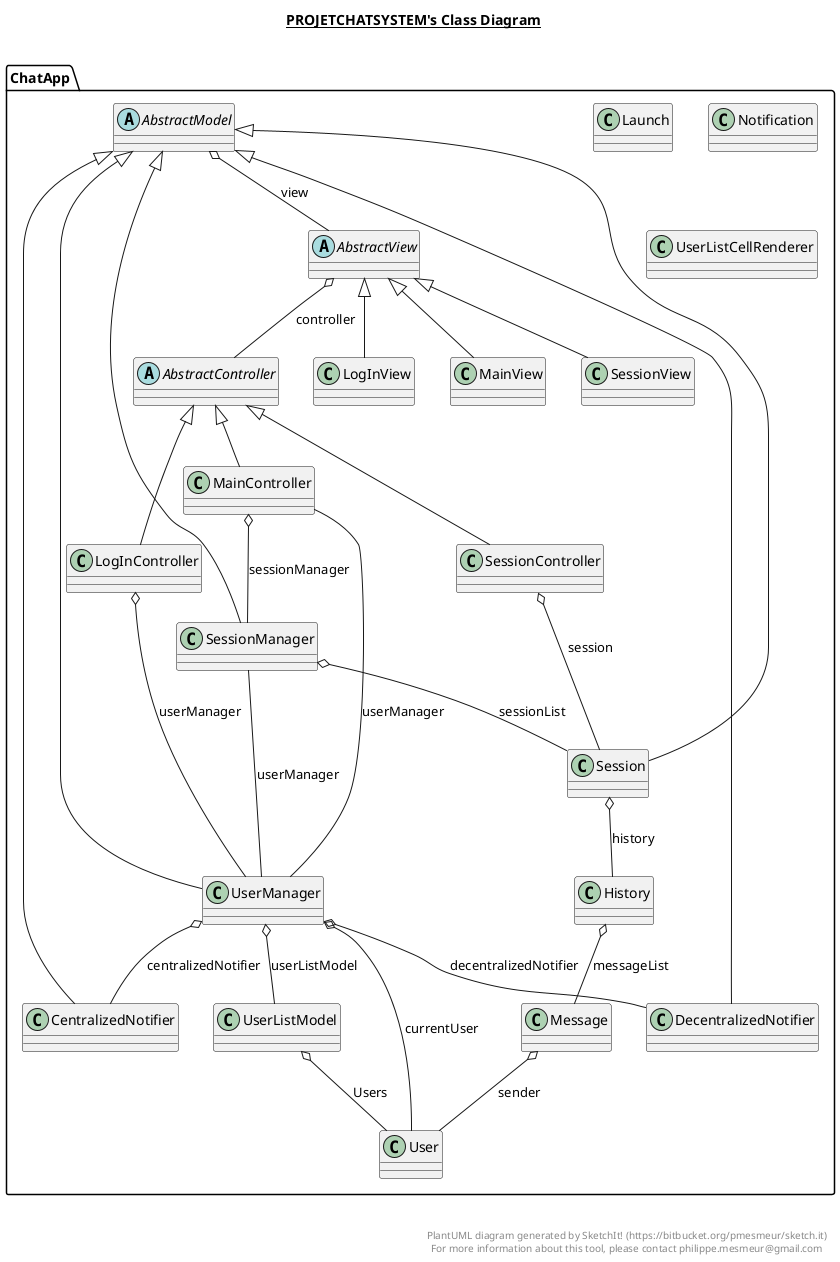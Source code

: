 @startuml


title __PROJETCHATSYSTEM's Class Diagram__\n

  namespace ChatApp {
    abstract class AbstractController {
    }

  

    abstract class AbstractModel {
    }

  


    abstract class AbstractView {
    }

  


    class CentralizedNotifier {
    }

  


    class DecentralizedNotifier {
    }

  


    class History {
    }

  


    class Launch {
    }

  


    class LogInController {
    }

  


    class LogInView {
    }

  


    class MainController {
    }

  


    class MainView {
    }

  


    class Message {
    }

  


    class Notification {
    }

  


    class Session {
    }

  


    class SessionController {
    }

  

    class SessionManager {
    }

  


    class SessionView {
    }

  


    class User {
    }

  


    class UserListCellRenderer {
    }

  


    class UserListModel {
    }

  


    class UserManager {
    }
  }
  

  AbstractModel o-- AbstractView : view
  AbstractView o-- AbstractController : controller
  CentralizedNotifier -up-|> AbstractModel
  DecentralizedNotifier -up-|> AbstractModel
  History o-- Message : messageList
  Message o-- User : sender
  LogInController -up-|> AbstractController
  LogInController o-- UserManager : userManager
  LogInView -up-|> AbstractView
  MainController -up-|> AbstractController
  MainController o-- SessionManager : sessionManager
  MainController --- UserManager : userManager
  MainView -up-|> AbstractView
  Session -up-|> AbstractModel
  Session o-- History : history
  SessionController -up-|> AbstractController
  SessionController o-- Session : session
  SessionManager -up-|> AbstractModel
  SessionManager --- UserManager : userManager
  SessionManager o-- Session : sessionList
  SessionView -up-|> AbstractView
  UserListModel o-- User : Users
  UserManager -up-|> AbstractModel
  UserManager o-- CentralizedNotifier : centralizedNotifier
  UserManager o-- User : currentUser
  UserManager o-- DecentralizedNotifier : decentralizedNotifier
  UserManager o-- UserListModel : userListModel


right footer


PlantUML diagram generated by SketchIt! (https://bitbucket.org/pmesmeur/sketch.it)
For more information about this tool, please contact philippe.mesmeur@gmail.com
endfooter

@enduml

